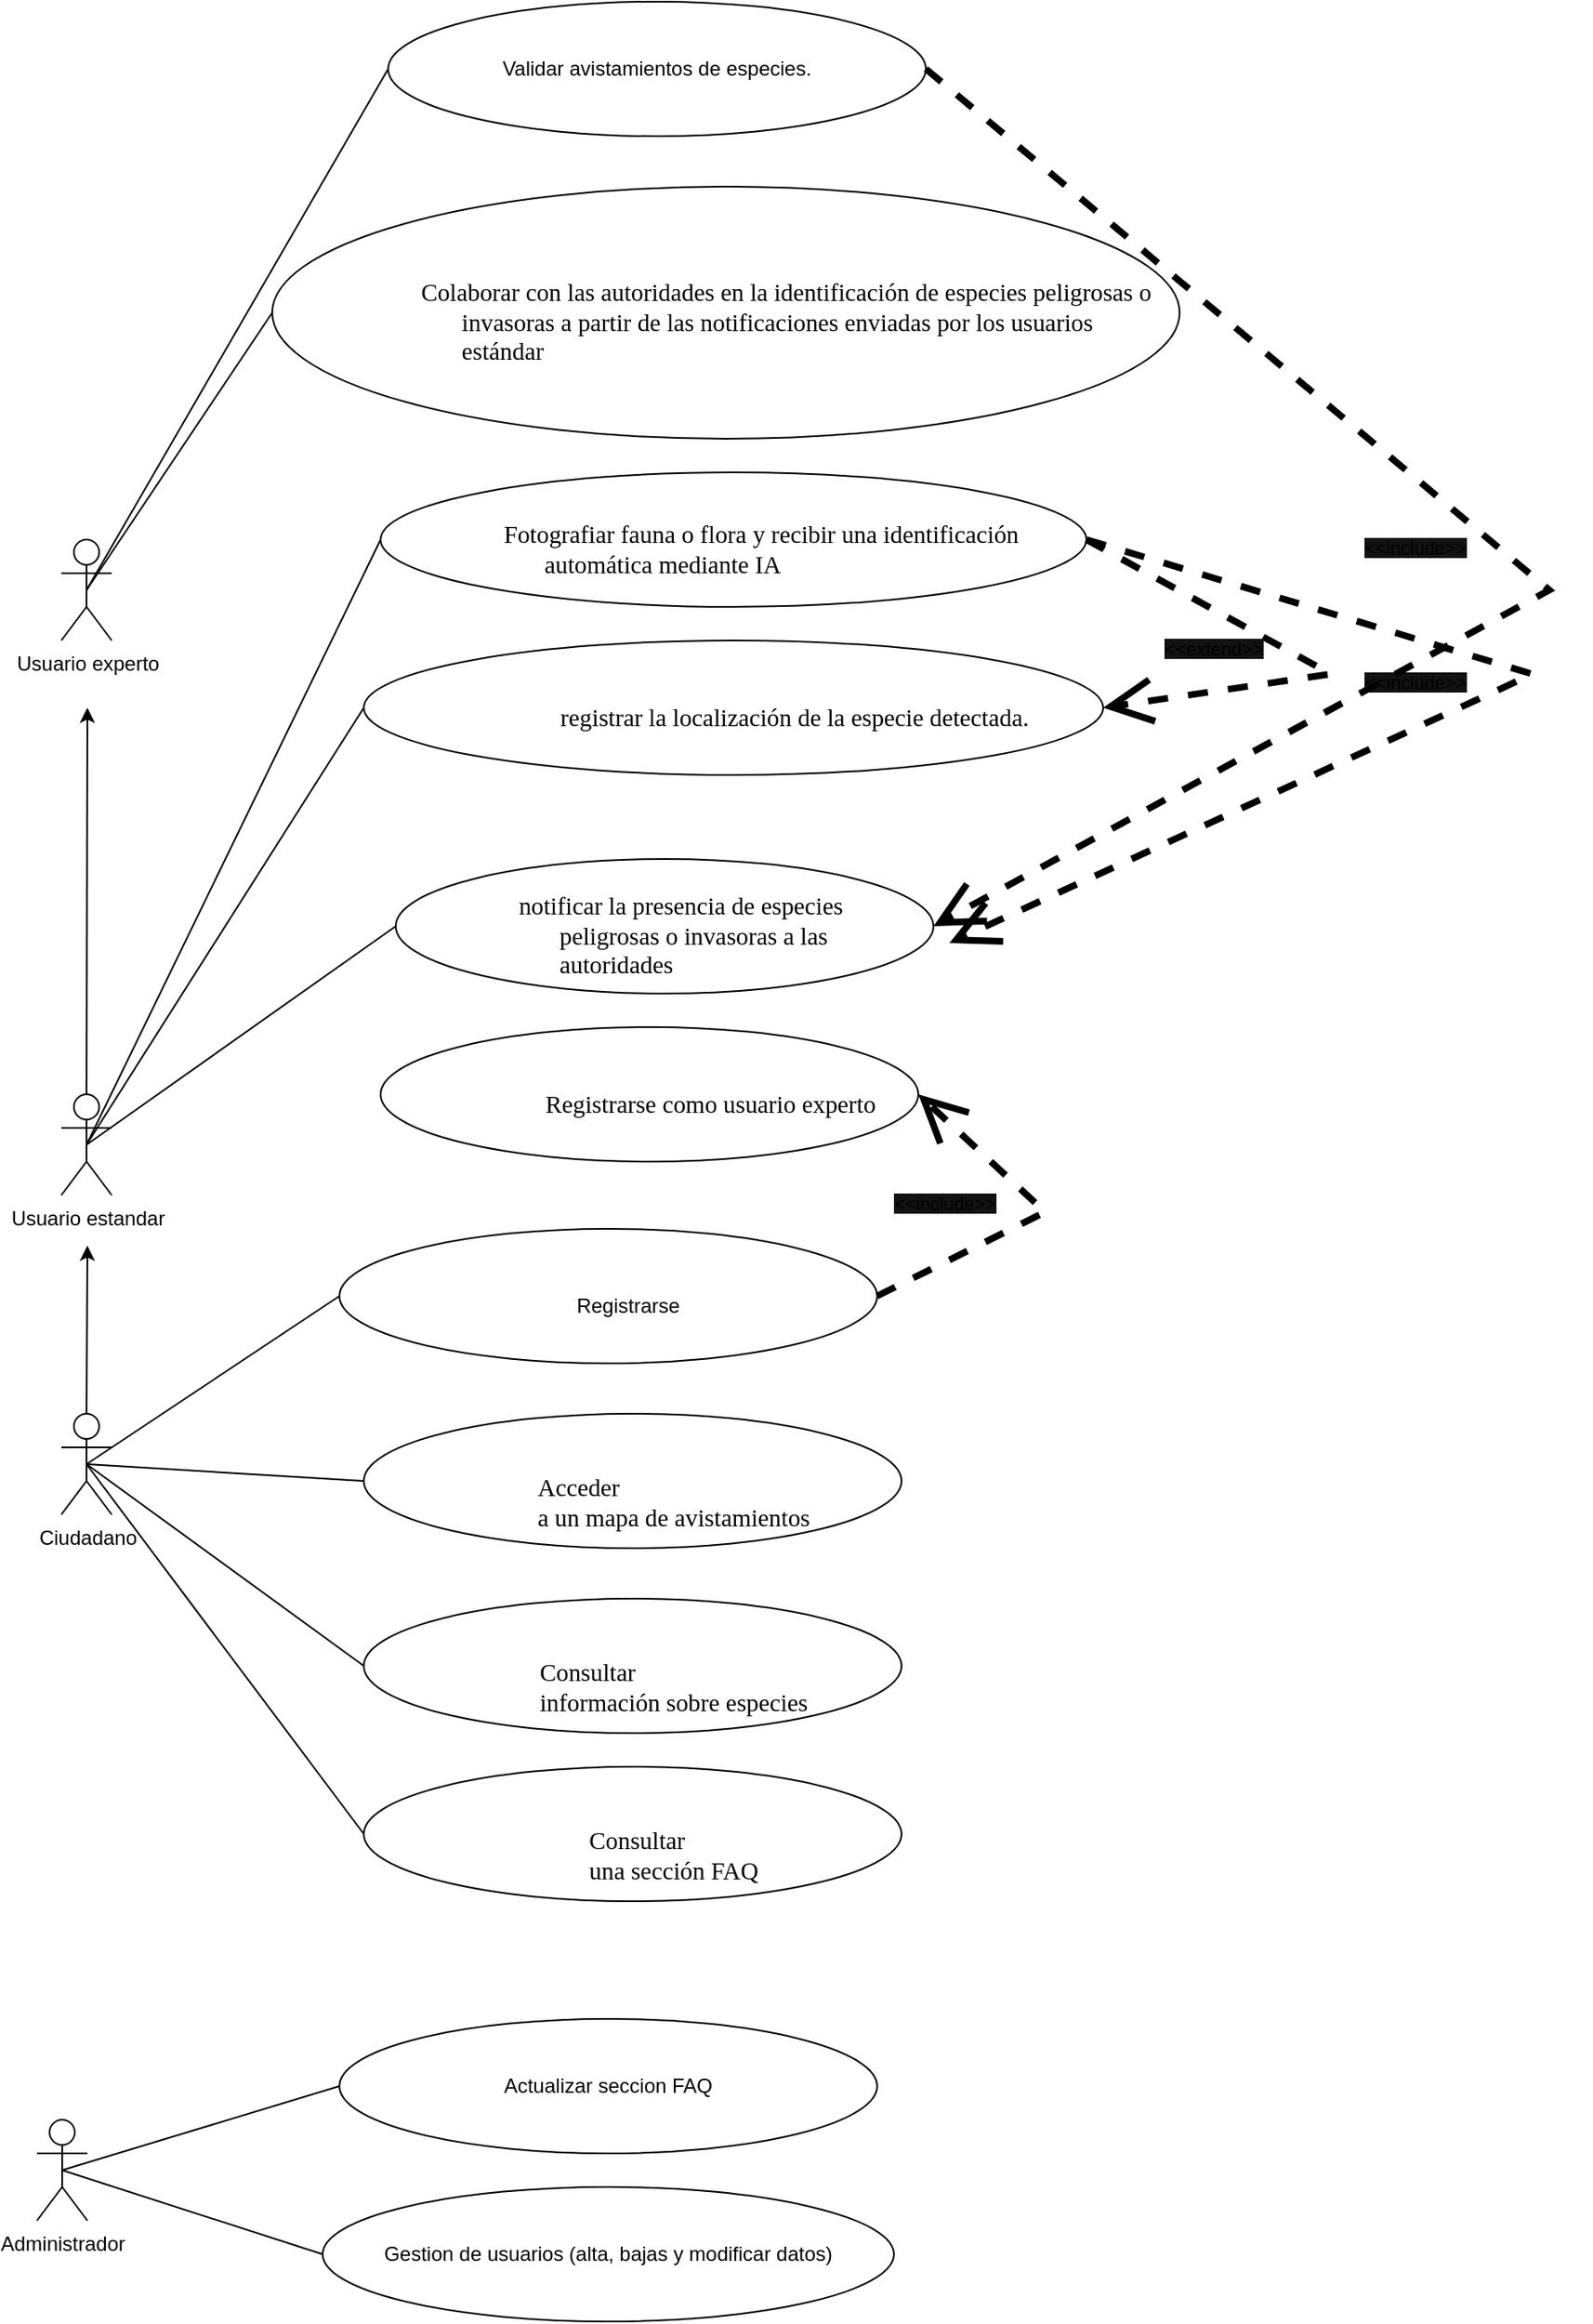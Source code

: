 <mxfile version="26.0.9">
  <diagram name="Página-1" id="_W75LPxigu0AfWbB__bw">
    <mxGraphModel dx="1373" dy="2150" grid="1" gridSize="10" guides="1" tooltips="1" connect="1" arrows="1" fold="1" page="1" pageScale="1" pageWidth="827" pageHeight="1169" math="0" shadow="0">
      <root>
        <mxCell id="0" />
        <mxCell id="1" parent="0" />
        <mxCell id="UrGpD2XHEWLCbBZksvqv-1" value="Usuario estandar" style="shape=umlActor;verticalLabelPosition=bottom;verticalAlign=top;html=1;outlineConnect=0;" vertex="1" parent="1">
          <mxGeometry x="144.5" y="-70" width="30" height="60" as="geometry" />
        </mxCell>
        <mxCell id="UrGpD2XHEWLCbBZksvqv-2" value="Usuario experto&lt;div&gt;&lt;br&gt;&lt;/div&gt;" style="shape=umlActor;verticalLabelPosition=bottom;verticalAlign=top;html=1;outlineConnect=0;" vertex="1" parent="1">
          <mxGeometry x="144.5" y="-400" width="30" height="60" as="geometry" />
        </mxCell>
        <mxCell id="UrGpD2XHEWLCbBZksvqv-3" value="Administrador" style="shape=umlActor;verticalLabelPosition=bottom;verticalAlign=top;html=1;outlineConnect=0;" vertex="1" parent="1">
          <mxGeometry x="130" y="540" width="30" height="60" as="geometry" />
        </mxCell>
        <mxCell id="UrGpD2XHEWLCbBZksvqv-8" value="Actualizar seccion FAQ" style="ellipse;whiteSpace=wrap;html=1;" vertex="1" parent="1">
          <mxGeometry x="310" y="480" width="320" height="80" as="geometry" />
        </mxCell>
        <mxCell id="UrGpD2XHEWLCbBZksvqv-9" value="Gestion de usuarios (alta, bajas y modificar datos)" style="ellipse;whiteSpace=wrap;html=1;" vertex="1" parent="1">
          <mxGeometry x="300" y="580" width="340" height="80" as="geometry" />
        </mxCell>
        <mxCell id="UrGpD2XHEWLCbBZksvqv-11" value="" style="endArrow=none;html=1;rounded=0;exitX=0.5;exitY=0.5;exitDx=0;exitDy=0;exitPerimeter=0;entryX=0;entryY=0.5;entryDx=0;entryDy=0;" edge="1" parent="1" source="UrGpD2XHEWLCbBZksvqv-3" target="UrGpD2XHEWLCbBZksvqv-8">
          <mxGeometry width="50" height="50" relative="1" as="geometry">
            <mxPoint x="400" y="520" as="sourcePoint" />
            <mxPoint x="450" y="470" as="targetPoint" />
          </mxGeometry>
        </mxCell>
        <mxCell id="UrGpD2XHEWLCbBZksvqv-12" value="" style="endArrow=none;html=1;rounded=0;exitX=0.5;exitY=0.5;exitDx=0;exitDy=0;exitPerimeter=0;entryX=0;entryY=0.5;entryDx=0;entryDy=0;" edge="1" parent="1" source="UrGpD2XHEWLCbBZksvqv-3" target="UrGpD2XHEWLCbBZksvqv-9">
          <mxGeometry width="50" height="50" relative="1" as="geometry">
            <mxPoint x="155" y="580" as="sourcePoint" />
            <mxPoint x="320" y="530" as="targetPoint" />
          </mxGeometry>
        </mxCell>
        <mxCell id="UrGpD2XHEWLCbBZksvqv-13" value="Validar avistamientos de especies." style="ellipse;whiteSpace=wrap;html=1;" vertex="1" parent="1">
          <mxGeometry x="339" y="-720" width="320" height="80" as="geometry" />
        </mxCell>
        <mxCell id="UrGpD2XHEWLCbBZksvqv-14" value="&lt;p style=&quot;orphans: 0; widows: 0; text-indent: -0.64cm; margin-left: 2.54cm; margin-bottom: 0cm&quot; align=&quot;left&quot;&gt;&lt;font face=&quot;Calibri, serif&quot;&gt;&lt;font style=&quot;font-size: 11pt&quot;&gt;Colaborar con las autoridades en la identificación de especies peligrosas o&lt;br&gt;invasoras a partir de las notificaciones enviadas por los usuarios&lt;br&gt;estándar&lt;/font&gt;&lt;/font&gt;&lt;/p&gt;" style="ellipse;whiteSpace=wrap;html=1;" vertex="1" parent="1">
          <mxGeometry x="270" y="-610" width="540" height="150" as="geometry" />
        </mxCell>
        <mxCell id="UrGpD2XHEWLCbBZksvqv-17" value="" style="endArrow=none;html=1;rounded=0;entryX=0;entryY=0.5;entryDx=0;entryDy=0;exitX=0.5;exitY=0.5;exitDx=0;exitDy=0;exitPerimeter=0;" edge="1" parent="1" source="UrGpD2XHEWLCbBZksvqv-2" target="UrGpD2XHEWLCbBZksvqv-13">
          <mxGeometry width="50" height="50" relative="1" as="geometry">
            <mxPoint x="414.5" y="-260" as="sourcePoint" />
            <mxPoint x="464.5" y="-310" as="targetPoint" />
          </mxGeometry>
        </mxCell>
        <mxCell id="UrGpD2XHEWLCbBZksvqv-18" value="" style="endArrow=none;html=1;rounded=0;entryX=0;entryY=0.5;entryDx=0;entryDy=0;exitX=0.5;exitY=0.5;exitDx=0;exitDy=0;exitPerimeter=0;" edge="1" parent="1" source="UrGpD2XHEWLCbBZksvqv-2" target="UrGpD2XHEWLCbBZksvqv-14">
          <mxGeometry width="50" height="50" relative="1" as="geometry">
            <mxPoint x="414.5" y="-260" as="sourcePoint" />
            <mxPoint x="274.5" y="-405" as="targetPoint" />
          </mxGeometry>
        </mxCell>
        <mxCell id="UrGpD2XHEWLCbBZksvqv-19" value="&lt;p style=&quot;orphans: 0; widows: 0; text-indent: -0.64cm; margin-left: 2.54cm; margin-bottom: 0cm&quot; align=&quot;left&quot;&gt;&lt;font face=&quot;Calibri, serif&quot;&gt;&lt;font style=&quot;font-size: 11pt&quot;&gt;Fotografiar fauna o flora y recibir una identificación automática mediante IA&lt;/font&gt;&lt;/font&gt;&lt;/p&gt;" style="ellipse;whiteSpace=wrap;html=1;" vertex="1" parent="1">
          <mxGeometry x="334.5" y="-440" width="420" height="80" as="geometry" />
        </mxCell>
        <mxCell id="UrGpD2XHEWLCbBZksvqv-20" value="&lt;p style=&quot;orphans: 0; widows: 0; text-indent: -0.64cm; margin-left: 2.54cm; margin-bottom: 0cm&quot; align=&quot;left&quot;&gt;&lt;font face=&quot;Calibri, serif&quot;&gt;&lt;font style=&quot;font-size: 11pt&quot;&gt;registrar la localización de la especie detectada.&lt;/font&gt;&lt;/font&gt;&lt;/p&gt;" style="ellipse;whiteSpace=wrap;html=1;" vertex="1" parent="1">
          <mxGeometry x="324.5" y="-340" width="440" height="80" as="geometry" />
        </mxCell>
        <mxCell id="UrGpD2XHEWLCbBZksvqv-21" value="&lt;p style=&quot;orphans: 0; widows: 0; text-indent: -0.64cm; margin-left: 2.54cm; margin-bottom: 0cm&quot; align=&quot;left&quot;&gt;&lt;font face=&quot;Calibri, serif&quot;&gt;&lt;font style=&quot;font-size: 11pt&quot;&gt;notificar la presencia de especies peligrosas o invasoras a las autoridades&lt;/font&gt;&lt;/font&gt;&lt;/p&gt;" style="ellipse;whiteSpace=wrap;html=1;" vertex="1" parent="1">
          <mxGeometry x="343.5" y="-210" width="320" height="80" as="geometry" />
        </mxCell>
        <mxCell id="UrGpD2XHEWLCbBZksvqv-25" value="Ciudadano" style="shape=umlActor;verticalLabelPosition=bottom;verticalAlign=top;html=1;outlineConnect=0;" vertex="1" parent="1">
          <mxGeometry x="144.5" y="120" width="30" height="60" as="geometry" />
        </mxCell>
        <mxCell id="UrGpD2XHEWLCbBZksvqv-26" value="&lt;p style=&quot;orphans: 0; widows: 0; text-indent: -0.64cm; margin-left: 1.27cm; margin-bottom: 0cm&quot; align=&quot;left&quot;&gt;&lt;br/&gt;&lt;font face=&quot;Calibri, serif&quot;&gt;&lt;font style=&quot;font-size: 11pt&quot;&gt;Acceder&lt;br/&gt;a un mapa de avistamientos&lt;/font&gt;&lt;/font&gt;&lt;/p&gt;" style="ellipse;whiteSpace=wrap;html=1;" vertex="1" parent="1">
          <mxGeometry x="324.5" y="120" width="320" height="80" as="geometry" />
        </mxCell>
        <mxCell id="UrGpD2XHEWLCbBZksvqv-27" value="&lt;p style=&quot;orphans: 0; widows: 0; text-indent: -0.64cm; margin-left: 1.27cm; margin-bottom: 0cm&quot; align=&quot;left&quot;&gt;&lt;br/&gt;&lt;font face=&quot;Calibri, serif&quot;&gt;&lt;font style=&quot;font-size: 11pt&quot;&gt;Consultar&lt;br/&gt;información sobre especies&lt;/font&gt;&lt;/font&gt;&lt;/p&gt;" style="ellipse;whiteSpace=wrap;html=1;" vertex="1" parent="1">
          <mxGeometry x="324.5" y="230" width="320" height="80" as="geometry" />
        </mxCell>
        <mxCell id="UrGpD2XHEWLCbBZksvqv-28" value="&lt;p style=&quot;orphans: 0; widows: 0; text-indent: -0.64cm; margin-left: 1.27cm; margin-bottom: 0cm&quot; align=&quot;left&quot;&gt;&lt;br/&gt;&lt;font face=&quot;Calibri, serif&quot;&gt;&lt;font style=&quot;font-size: 11pt&quot;&gt;Consultar&lt;br/&gt;una sección FAQ&lt;/font&gt;&lt;/font&gt;&lt;/p&gt;" style="ellipse;whiteSpace=wrap;html=1;" vertex="1" parent="1">
          <mxGeometry x="324.5" y="330" width="320" height="80" as="geometry" />
        </mxCell>
        <mxCell id="UrGpD2XHEWLCbBZksvqv-29" value="" style="endArrow=none;html=1;rounded=0;entryX=0;entryY=0.5;entryDx=0;entryDy=0;exitX=0.5;exitY=0.5;exitDx=0;exitDy=0;exitPerimeter=0;" edge="1" parent="1" source="UrGpD2XHEWLCbBZksvqv-25" target="UrGpD2XHEWLCbBZksvqv-26">
          <mxGeometry width="50" height="50" relative="1" as="geometry">
            <mxPoint x="300" y="140" as="sourcePoint" />
            <mxPoint x="350" y="90" as="targetPoint" />
          </mxGeometry>
        </mxCell>
        <mxCell id="UrGpD2XHEWLCbBZksvqv-30" value="" style="endArrow=none;html=1;rounded=0;entryX=0;entryY=0.5;entryDx=0;entryDy=0;exitX=0.5;exitY=0.5;exitDx=0;exitDy=0;exitPerimeter=0;" edge="1" parent="1" source="UrGpD2XHEWLCbBZksvqv-25" target="UrGpD2XHEWLCbBZksvqv-27">
          <mxGeometry width="50" height="50" relative="1" as="geometry">
            <mxPoint x="290" y="190" as="sourcePoint" />
            <mxPoint x="340" y="140" as="targetPoint" />
          </mxGeometry>
        </mxCell>
        <mxCell id="UrGpD2XHEWLCbBZksvqv-31" value="" style="endArrow=none;html=1;rounded=0;entryX=0;entryY=0.5;entryDx=0;entryDy=0;exitX=0.5;exitY=0.5;exitDx=0;exitDy=0;exitPerimeter=0;" edge="1" parent="1" source="UrGpD2XHEWLCbBZksvqv-25" target="UrGpD2XHEWLCbBZksvqv-28">
          <mxGeometry width="50" height="50" relative="1" as="geometry">
            <mxPoint x="290" y="190" as="sourcePoint" />
            <mxPoint x="340" y="140" as="targetPoint" />
          </mxGeometry>
        </mxCell>
        <mxCell id="UrGpD2XHEWLCbBZksvqv-32" value="" style="endArrow=none;html=1;rounded=0;entryX=0;entryY=0.5;entryDx=0;entryDy=0;exitX=0.5;exitY=0.5;exitDx=0;exitDy=0;exitPerimeter=0;" edge="1" parent="1" source="UrGpD2XHEWLCbBZksvqv-1" target="UrGpD2XHEWLCbBZksvqv-19">
          <mxGeometry width="50" height="50" relative="1" as="geometry">
            <mxPoint x="230" y="-20" as="sourcePoint" />
            <mxPoint x="280" y="-70" as="targetPoint" />
          </mxGeometry>
        </mxCell>
        <mxCell id="UrGpD2XHEWLCbBZksvqv-33" value="" style="endArrow=none;html=1;rounded=0;entryX=0;entryY=0.5;entryDx=0;entryDy=0;exitX=0.5;exitY=0.5;exitDx=0;exitDy=0;exitPerimeter=0;" edge="1" parent="1" source="UrGpD2XHEWLCbBZksvqv-1" target="UrGpD2XHEWLCbBZksvqv-20">
          <mxGeometry width="50" height="50" relative="1" as="geometry">
            <mxPoint x="230" y="-20" as="sourcePoint" />
            <mxPoint x="280" y="-70" as="targetPoint" />
          </mxGeometry>
        </mxCell>
        <mxCell id="UrGpD2XHEWLCbBZksvqv-34" value="" style="endArrow=none;html=1;rounded=0;entryX=0;entryY=0.5;entryDx=0;entryDy=0;exitX=0.5;exitY=0.5;exitDx=0;exitDy=0;exitPerimeter=0;" edge="1" parent="1" source="UrGpD2XHEWLCbBZksvqv-1" target="UrGpD2XHEWLCbBZksvqv-21">
          <mxGeometry width="50" height="50" relative="1" as="geometry">
            <mxPoint x="230" y="-20" as="sourcePoint" />
            <mxPoint x="280" y="-70" as="targetPoint" />
          </mxGeometry>
        </mxCell>
        <mxCell id="UrGpD2XHEWLCbBZksvqv-35" value="" style="endArrow=classic;html=1;rounded=0;exitX=0.5;exitY=0;exitDx=0;exitDy=0;exitPerimeter=0;" edge="1" parent="1" source="UrGpD2XHEWLCbBZksvqv-25">
          <mxGeometry width="50" height="50" relative="1" as="geometry">
            <mxPoint x="230" y="-20" as="sourcePoint" />
            <mxPoint x="160" y="20" as="targetPoint" />
          </mxGeometry>
        </mxCell>
        <mxCell id="UrGpD2XHEWLCbBZksvqv-36" value="" style="endArrow=classic;html=1;rounded=0;exitX=0.5;exitY=0;exitDx=0;exitDy=0;exitPerimeter=0;" edge="1" parent="1" source="UrGpD2XHEWLCbBZksvqv-1">
          <mxGeometry width="50" height="50" relative="1" as="geometry">
            <mxPoint x="230" y="-120" as="sourcePoint" />
            <mxPoint x="160" y="-300" as="targetPoint" />
          </mxGeometry>
        </mxCell>
        <mxCell id="UrGpD2XHEWLCbBZksvqv-37" value="&lt;p style=&quot;orphans: 0; widows: 0; text-indent: -0.64cm; margin-left: 1.27cm; margin-bottom: 0cm&quot; align=&quot;left&quot;&gt;Registrarse&lt;/p&gt;" style="ellipse;whiteSpace=wrap;html=1;" vertex="1" parent="1">
          <mxGeometry x="310" y="10" width="320" height="80" as="geometry" />
        </mxCell>
        <mxCell id="UrGpD2XHEWLCbBZksvqv-38" value="" style="endArrow=none;html=1;rounded=0;exitX=0.5;exitY=0.5;exitDx=0;exitDy=0;exitPerimeter=0;entryX=0;entryY=0.5;entryDx=0;entryDy=0;" edge="1" parent="1" source="UrGpD2XHEWLCbBZksvqv-25" target="UrGpD2XHEWLCbBZksvqv-37">
          <mxGeometry width="50" height="50" relative="1" as="geometry">
            <mxPoint x="390" y="90" as="sourcePoint" />
            <mxPoint x="440" y="40" as="targetPoint" />
          </mxGeometry>
        </mxCell>
        <mxCell id="UrGpD2XHEWLCbBZksvqv-39" value="&lt;p style=&quot;orphans: 0; widows: 0; text-indent: -0.64cm; margin-left: 2.54cm; margin-bottom: 0cm&quot; align=&quot;left&quot;&gt;&lt;font face=&quot;Calibri, serif&quot;&gt;&lt;font style=&quot;font-size: 11pt&quot;&gt;Registrarse como usuario experto&lt;/font&gt;&lt;/font&gt;&lt;/p&gt;" style="ellipse;whiteSpace=wrap;html=1;" vertex="1" parent="1">
          <mxGeometry x="334.5" y="-110" width="320" height="80" as="geometry" />
        </mxCell>
        <mxCell id="UrGpD2XHEWLCbBZksvqv-40" value="" style="endArrow=open;dashed=1;html=1;strokeWidth=4;rounded=0;exitX=1;exitY=0.5;exitDx=0;exitDy=0;endFill=0;entryX=1;entryY=0.5;entryDx=0;entryDy=0;jumpSize=8;startSize=12;endSize=21;" edge="1" parent="1" source="UrGpD2XHEWLCbBZksvqv-37" target="UrGpD2XHEWLCbBZksvqv-39">
          <mxGeometry width="50" height="50" relative="1" as="geometry">
            <mxPoint x="390" y="-120" as="sourcePoint" />
            <mxPoint x="720" y="-100" as="targetPoint" />
            <Array as="points">
              <mxPoint x="730" />
            </Array>
          </mxGeometry>
        </mxCell>
        <mxCell id="UrGpD2XHEWLCbBZksvqv-41" value="&lt;span style=&quot;font-size: 11px; background-color: rgb(18, 18, 18);&quot;&gt;&amp;lt;&amp;lt;include&amp;gt;&amp;gt;&lt;/span&gt;" style="text;html=1;align=center;verticalAlign=middle;resizable=0;points=[];autosize=1;strokeColor=none;fillColor=none;" vertex="1" parent="1">
          <mxGeometry x="630" y="-20" width="80" height="30" as="geometry" />
        </mxCell>
        <mxCell id="UrGpD2XHEWLCbBZksvqv-42" value="" style="endArrow=open;dashed=1;html=1;strokeWidth=4;rounded=0;exitX=1;exitY=0.5;exitDx=0;exitDy=0;endFill=0;jumpSize=8;startSize=12;endSize=21;entryX=1;entryY=0.5;entryDx=0;entryDy=0;" edge="1" parent="1" source="UrGpD2XHEWLCbBZksvqv-19" target="UrGpD2XHEWLCbBZksvqv-20">
          <mxGeometry width="50" height="50" relative="1" as="geometry">
            <mxPoint x="640" y="60" as="sourcePoint" />
            <mxPoint x="740" y="-200" as="targetPoint" />
            <Array as="points">
              <mxPoint x="900" y="-320" />
            </Array>
          </mxGeometry>
        </mxCell>
        <mxCell id="UrGpD2XHEWLCbBZksvqv-43" value="" style="endArrow=open;dashed=1;html=1;strokeWidth=4;rounded=0;exitX=1;exitY=0.5;exitDx=0;exitDy=0;endFill=0;jumpSize=8;startSize=12;endSize=21;entryX=1;entryY=0.5;entryDx=0;entryDy=0;" edge="1" parent="1" source="UrGpD2XHEWLCbBZksvqv-19">
          <mxGeometry width="50" height="50" relative="1" as="geometry">
            <mxPoint x="765" y="-390" as="sourcePoint" />
            <mxPoint x="673" y="-160" as="targetPoint" />
            <Array as="points">
              <mxPoint x="1020" y="-320" />
            </Array>
          </mxGeometry>
        </mxCell>
        <mxCell id="UrGpD2XHEWLCbBZksvqv-44" value="&lt;span style=&quot;font-size: 11px; background-color: rgb(18, 18, 18);&quot;&gt;&amp;lt;&amp;lt;include&amp;gt;&amp;gt;&lt;/span&gt;" style="text;html=1;align=center;verticalAlign=middle;resizable=0;points=[];autosize=1;strokeColor=none;fillColor=none;" vertex="1" parent="1">
          <mxGeometry x="910" y="-330" width="80" height="30" as="geometry" />
        </mxCell>
        <mxCell id="UrGpD2XHEWLCbBZksvqv-45" value="&lt;span style=&quot;font-size: 11px; background-color: rgb(18, 18, 18);&quot;&gt;&amp;lt;&amp;lt;extend&amp;gt;&amp;gt;&lt;/span&gt;" style="text;html=1;align=center;verticalAlign=middle;resizable=0;points=[];autosize=1;strokeColor=none;fillColor=none;" vertex="1" parent="1">
          <mxGeometry x="790" y="-350" width="80" height="30" as="geometry" />
        </mxCell>
        <mxCell id="UrGpD2XHEWLCbBZksvqv-46" value="" style="endArrow=open;dashed=1;html=1;strokeWidth=4;rounded=0;exitX=1;exitY=0.5;exitDx=0;exitDy=0;endFill=0;jumpSize=8;startSize=12;endSize=21;entryX=1;entryY=0.5;entryDx=0;entryDy=0;" edge="1" parent="1" source="UrGpD2XHEWLCbBZksvqv-13" target="UrGpD2XHEWLCbBZksvqv-21">
          <mxGeometry width="50" height="50" relative="1" as="geometry">
            <mxPoint x="765" y="-390" as="sourcePoint" />
            <mxPoint x="683" y="-150" as="targetPoint" />
            <Array as="points">
              <mxPoint x="1030" y="-370" />
            </Array>
          </mxGeometry>
        </mxCell>
        <mxCell id="UrGpD2XHEWLCbBZksvqv-47" value="&lt;span style=&quot;font-size: 11px; background-color: rgb(18, 18, 18);&quot;&gt;&amp;lt;&amp;lt;include&amp;gt;&amp;gt;&lt;/span&gt;" style="text;html=1;align=center;verticalAlign=middle;resizable=0;points=[];autosize=1;strokeColor=none;fillColor=none;" vertex="1" parent="1">
          <mxGeometry x="910" y="-410" width="80" height="30" as="geometry" />
        </mxCell>
      </root>
    </mxGraphModel>
  </diagram>
</mxfile>
